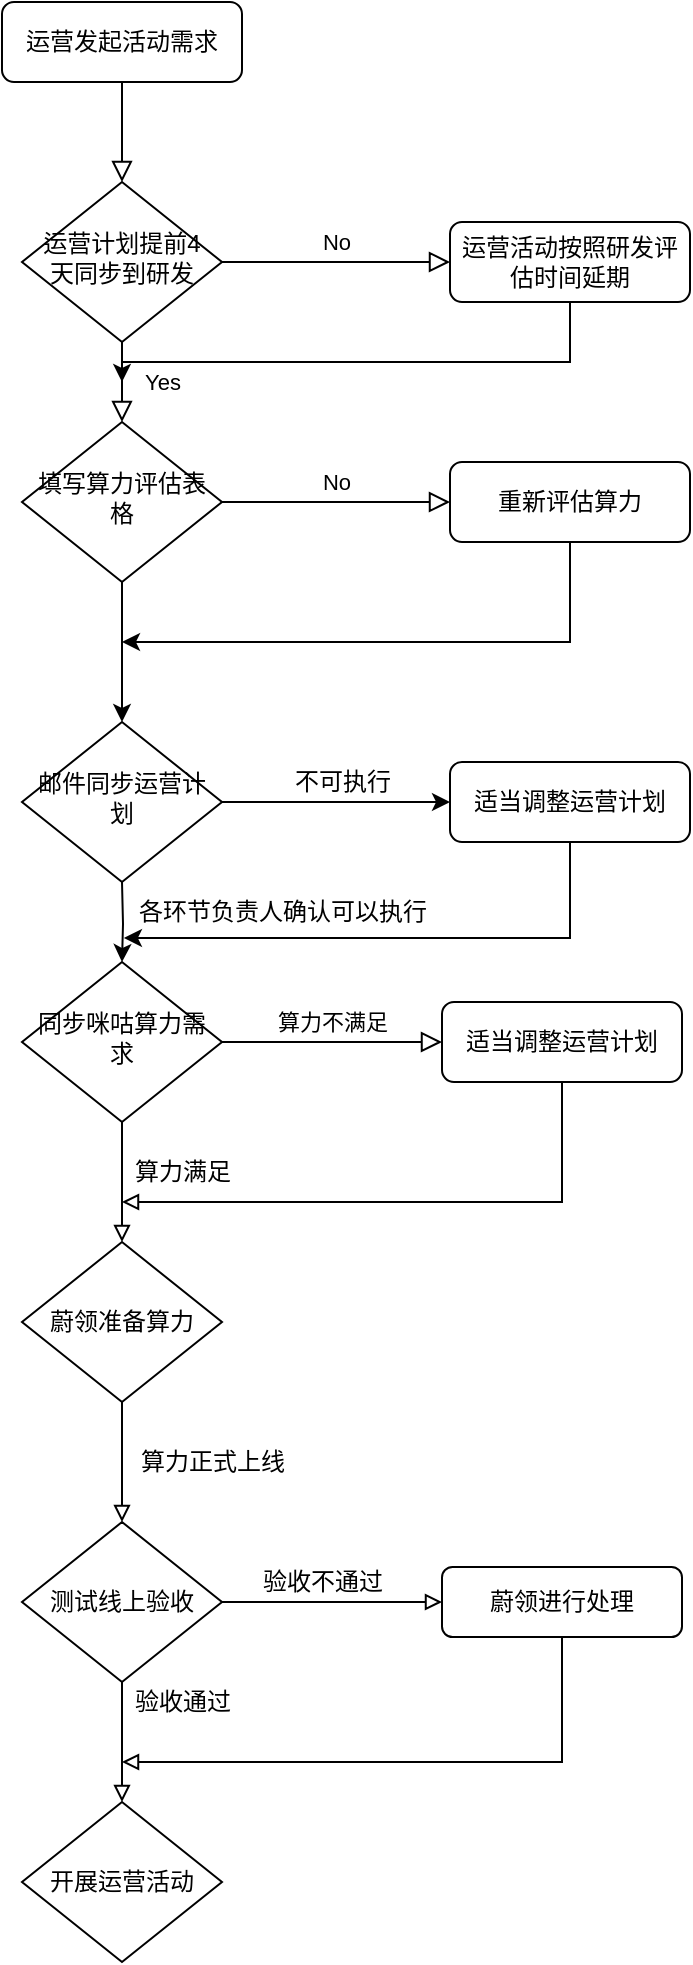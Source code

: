 <mxfile version="16.2.4" type="github">
  <diagram id="C5RBs43oDa-KdzZeNtuy" name="Page-1">
    <mxGraphModel dx="2066" dy="1060" grid="1" gridSize="10" guides="1" tooltips="1" connect="1" arrows="1" fold="1" page="1" pageScale="1" pageWidth="827" pageHeight="1169" math="0" shadow="0">
      <root>
        <mxCell id="WIyWlLk6GJQsqaUBKTNV-0" />
        <mxCell id="WIyWlLk6GJQsqaUBKTNV-1" parent="WIyWlLk6GJQsqaUBKTNV-0" />
        <mxCell id="WIyWlLk6GJQsqaUBKTNV-2" value="" style="rounded=0;html=1;jettySize=auto;orthogonalLoop=1;fontSize=11;endArrow=block;endFill=0;endSize=8;strokeWidth=1;shadow=0;labelBackgroundColor=none;edgeStyle=orthogonalEdgeStyle;" parent="WIyWlLk6GJQsqaUBKTNV-1" source="WIyWlLk6GJQsqaUBKTNV-3" target="WIyWlLk6GJQsqaUBKTNV-6" edge="1">
          <mxGeometry relative="1" as="geometry" />
        </mxCell>
        <mxCell id="WIyWlLk6GJQsqaUBKTNV-3" value="运营发起活动需求" style="rounded=1;whiteSpace=wrap;html=1;fontSize=12;glass=0;strokeWidth=1;shadow=0;" parent="WIyWlLk6GJQsqaUBKTNV-1" vertex="1">
          <mxGeometry x="190" y="120" width="120" height="40" as="geometry" />
        </mxCell>
        <mxCell id="WIyWlLk6GJQsqaUBKTNV-4" value="Yes" style="rounded=0;html=1;jettySize=auto;orthogonalLoop=1;fontSize=11;endArrow=block;endFill=0;endSize=8;strokeWidth=1;shadow=0;labelBackgroundColor=none;edgeStyle=orthogonalEdgeStyle;" parent="WIyWlLk6GJQsqaUBKTNV-1" source="WIyWlLk6GJQsqaUBKTNV-6" target="WIyWlLk6GJQsqaUBKTNV-10" edge="1">
          <mxGeometry y="20" relative="1" as="geometry">
            <mxPoint as="offset" />
          </mxGeometry>
        </mxCell>
        <mxCell id="WIyWlLk6GJQsqaUBKTNV-5" value="No" style="edgeStyle=orthogonalEdgeStyle;rounded=0;html=1;jettySize=auto;orthogonalLoop=1;fontSize=11;endArrow=block;endFill=0;endSize=8;strokeWidth=1;shadow=0;labelBackgroundColor=none;" parent="WIyWlLk6GJQsqaUBKTNV-1" source="WIyWlLk6GJQsqaUBKTNV-6" target="WIyWlLk6GJQsqaUBKTNV-7" edge="1">
          <mxGeometry y="10" relative="1" as="geometry">
            <mxPoint as="offset" />
          </mxGeometry>
        </mxCell>
        <mxCell id="WIyWlLk6GJQsqaUBKTNV-6" value="运营计划提前4天同步到研发" style="rhombus;whiteSpace=wrap;html=1;shadow=0;fontFamily=Helvetica;fontSize=12;align=center;strokeWidth=1;spacing=6;spacingTop=-4;" parent="WIyWlLk6GJQsqaUBKTNV-1" vertex="1">
          <mxGeometry x="200" y="210" width="100" height="80" as="geometry" />
        </mxCell>
        <mxCell id="4oLQsh_rCHBoYs9q9-V0-6" style="edgeStyle=orthogonalEdgeStyle;rounded=0;orthogonalLoop=1;jettySize=auto;html=1;" parent="WIyWlLk6GJQsqaUBKTNV-1" source="WIyWlLk6GJQsqaUBKTNV-7" edge="1">
          <mxGeometry relative="1" as="geometry">
            <mxPoint x="250" y="310" as="targetPoint" />
            <Array as="points">
              <mxPoint x="474" y="300" />
              <mxPoint x="250" y="300" />
            </Array>
          </mxGeometry>
        </mxCell>
        <mxCell id="WIyWlLk6GJQsqaUBKTNV-7" value="运营活动按照研发评估时间延期" style="rounded=1;whiteSpace=wrap;html=1;fontSize=12;glass=0;strokeWidth=1;shadow=0;" parent="WIyWlLk6GJQsqaUBKTNV-1" vertex="1">
          <mxGeometry x="414" y="230" width="120" height="40" as="geometry" />
        </mxCell>
        <mxCell id="WIyWlLk6GJQsqaUBKTNV-9" value="No" style="edgeStyle=orthogonalEdgeStyle;rounded=0;html=1;jettySize=auto;orthogonalLoop=1;fontSize=11;endArrow=block;endFill=0;endSize=8;strokeWidth=1;shadow=0;labelBackgroundColor=none;" parent="WIyWlLk6GJQsqaUBKTNV-1" source="WIyWlLk6GJQsqaUBKTNV-10" target="WIyWlLk6GJQsqaUBKTNV-12" edge="1">
          <mxGeometry y="10" relative="1" as="geometry">
            <mxPoint as="offset" />
          </mxGeometry>
        </mxCell>
        <mxCell id="9mnU_cNoXWVz4pyBpPGl-3" style="edgeStyle=orthogonalEdgeStyle;rounded=0;orthogonalLoop=1;jettySize=auto;html=1;entryX=0.5;entryY=0;entryDx=0;entryDy=0;" edge="1" parent="WIyWlLk6GJQsqaUBKTNV-1" source="WIyWlLk6GJQsqaUBKTNV-10">
          <mxGeometry relative="1" as="geometry">
            <mxPoint x="250" y="480" as="targetPoint" />
          </mxGeometry>
        </mxCell>
        <mxCell id="WIyWlLk6GJQsqaUBKTNV-10" value="填写算力评估表格" style="rhombus;whiteSpace=wrap;html=1;shadow=0;fontFamily=Helvetica;fontSize=12;align=center;strokeWidth=1;spacing=6;spacingTop=-4;" parent="WIyWlLk6GJQsqaUBKTNV-1" vertex="1">
          <mxGeometry x="200" y="330" width="100" height="80" as="geometry" />
        </mxCell>
        <mxCell id="4oLQsh_rCHBoYs9q9-V0-8" style="edgeStyle=orthogonalEdgeStyle;rounded=0;orthogonalLoop=1;jettySize=auto;html=1;" parent="WIyWlLk6GJQsqaUBKTNV-1" source="WIyWlLk6GJQsqaUBKTNV-12" edge="1">
          <mxGeometry relative="1" as="geometry">
            <mxPoint x="250" y="440" as="targetPoint" />
            <Array as="points">
              <mxPoint x="474" y="440" />
            </Array>
          </mxGeometry>
        </mxCell>
        <mxCell id="WIyWlLk6GJQsqaUBKTNV-12" value="重新评估算力" style="rounded=1;whiteSpace=wrap;html=1;fontSize=12;glass=0;strokeWidth=1;shadow=0;" parent="WIyWlLk6GJQsqaUBKTNV-1" vertex="1">
          <mxGeometry x="414" y="350" width="120" height="40" as="geometry" />
        </mxCell>
        <mxCell id="4oLQsh_rCHBoYs9q9-V0-10" value="" style="edgeStyle=orthogonalEdgeStyle;rounded=0;orthogonalLoop=1;jettySize=auto;html=1;entryX=0.5;entryY=0;entryDx=0;entryDy=0;endArrow=block;endFill=0;" parent="WIyWlLk6GJQsqaUBKTNV-1" source="4oLQsh_rCHBoYs9q9-V0-0" target="4oLQsh_rCHBoYs9q9-V0-9" edge="1">
          <mxGeometry relative="1" as="geometry" />
        </mxCell>
        <mxCell id="4oLQsh_rCHBoYs9q9-V0-0" value="同步咪咕算力需求" style="rhombus;whiteSpace=wrap;html=1;shadow=0;fontFamily=Helvetica;fontSize=12;align=center;strokeWidth=1;spacing=6;spacingTop=-4;" parent="WIyWlLk6GJQsqaUBKTNV-1" vertex="1">
          <mxGeometry x="200" y="600" width="100" height="80" as="geometry" />
        </mxCell>
        <mxCell id="4oLQsh_rCHBoYs9q9-V0-12" style="edgeStyle=orthogonalEdgeStyle;rounded=0;orthogonalLoop=1;jettySize=auto;html=1;endArrow=block;endFill=0;" parent="WIyWlLk6GJQsqaUBKTNV-1" source="4oLQsh_rCHBoYs9q9-V0-2" edge="1">
          <mxGeometry relative="1" as="geometry">
            <mxPoint x="250" y="720" as="targetPoint" />
            <Array as="points">
              <mxPoint x="470" y="720" />
            </Array>
          </mxGeometry>
        </mxCell>
        <mxCell id="4oLQsh_rCHBoYs9q9-V0-2" value="适当调整运营计划" style="rounded=1;whiteSpace=wrap;html=1;fontSize=12;glass=0;strokeWidth=1;shadow=0;" parent="WIyWlLk6GJQsqaUBKTNV-1" vertex="1">
          <mxGeometry x="410" y="620" width="120" height="40" as="geometry" />
        </mxCell>
        <mxCell id="4oLQsh_rCHBoYs9q9-V0-4" value="算力不满足" style="edgeStyle=orthogonalEdgeStyle;rounded=0;html=1;jettySize=auto;orthogonalLoop=1;fontSize=11;endArrow=block;endFill=0;endSize=8;strokeWidth=1;shadow=0;labelBackgroundColor=none;exitX=1;exitY=0.5;exitDx=0;exitDy=0;entryX=0;entryY=0.5;entryDx=0;entryDy=0;" parent="WIyWlLk6GJQsqaUBKTNV-1" source="4oLQsh_rCHBoYs9q9-V0-0" target="4oLQsh_rCHBoYs9q9-V0-2" edge="1">
          <mxGeometry y="10" relative="1" as="geometry">
            <mxPoint as="offset" />
            <mxPoint x="310" y="510" as="sourcePoint" />
            <mxPoint x="360" y="510" as="targetPoint" />
          </mxGeometry>
        </mxCell>
        <mxCell id="4oLQsh_rCHBoYs9q9-V0-14" style="edgeStyle=orthogonalEdgeStyle;rounded=0;orthogonalLoop=1;jettySize=auto;html=1;endArrow=block;endFill=0;" parent="WIyWlLk6GJQsqaUBKTNV-1" source="4oLQsh_rCHBoYs9q9-V0-9" target="4oLQsh_rCHBoYs9q9-V0-13" edge="1">
          <mxGeometry relative="1" as="geometry" />
        </mxCell>
        <mxCell id="4oLQsh_rCHBoYs9q9-V0-9" value="蔚领准备算力" style="rhombus;whiteSpace=wrap;html=1;" parent="WIyWlLk6GJQsqaUBKTNV-1" vertex="1">
          <mxGeometry x="200" y="740" width="100" height="80" as="geometry" />
        </mxCell>
        <mxCell id="4oLQsh_rCHBoYs9q9-V0-11" value="算力满足" style="text;html=1;align=center;verticalAlign=middle;resizable=0;points=[];autosize=1;strokeColor=none;fillColor=none;" parent="WIyWlLk6GJQsqaUBKTNV-1" vertex="1">
          <mxGeometry x="250" y="695" width="60" height="20" as="geometry" />
        </mxCell>
        <mxCell id="4oLQsh_rCHBoYs9q9-V0-17" style="edgeStyle=orthogonalEdgeStyle;rounded=0;orthogonalLoop=1;jettySize=auto;html=1;entryX=0.5;entryY=0;entryDx=0;entryDy=0;endArrow=block;endFill=0;" parent="WIyWlLk6GJQsqaUBKTNV-1" source="4oLQsh_rCHBoYs9q9-V0-13" target="4oLQsh_rCHBoYs9q9-V0-16" edge="1">
          <mxGeometry relative="1" as="geometry" />
        </mxCell>
        <mxCell id="4oLQsh_rCHBoYs9q9-V0-20" value="" style="edgeStyle=orthogonalEdgeStyle;rounded=0;orthogonalLoop=1;jettySize=auto;html=1;endArrow=block;endFill=0;" parent="WIyWlLk6GJQsqaUBKTNV-1" source="4oLQsh_rCHBoYs9q9-V0-13" target="4oLQsh_rCHBoYs9q9-V0-19" edge="1">
          <mxGeometry relative="1" as="geometry" />
        </mxCell>
        <mxCell id="4oLQsh_rCHBoYs9q9-V0-13" value="测试线上验收" style="rhombus;whiteSpace=wrap;html=1;" parent="WIyWlLk6GJQsqaUBKTNV-1" vertex="1">
          <mxGeometry x="200" y="880" width="100" height="80" as="geometry" />
        </mxCell>
        <mxCell id="4oLQsh_rCHBoYs9q9-V0-15" value="算力正式上线" style="text;html=1;align=center;verticalAlign=middle;resizable=0;points=[];autosize=1;strokeColor=none;fillColor=none;" parent="WIyWlLk6GJQsqaUBKTNV-1" vertex="1">
          <mxGeometry x="250" y="840" width="90" height="20" as="geometry" />
        </mxCell>
        <mxCell id="4oLQsh_rCHBoYs9q9-V0-16" value="开展运营活动" style="rhombus;whiteSpace=wrap;html=1;" parent="WIyWlLk6GJQsqaUBKTNV-1" vertex="1">
          <mxGeometry x="200" y="1020" width="100" height="80" as="geometry" />
        </mxCell>
        <mxCell id="4oLQsh_rCHBoYs9q9-V0-18" value="验收通过" style="text;html=1;align=center;verticalAlign=middle;resizable=0;points=[];autosize=1;strokeColor=none;fillColor=none;" parent="WIyWlLk6GJQsqaUBKTNV-1" vertex="1">
          <mxGeometry x="250" y="960" width="60" height="20" as="geometry" />
        </mxCell>
        <mxCell id="4oLQsh_rCHBoYs9q9-V0-22" style="edgeStyle=orthogonalEdgeStyle;rounded=0;orthogonalLoop=1;jettySize=auto;html=1;endArrow=block;endFill=0;" parent="WIyWlLk6GJQsqaUBKTNV-1" source="4oLQsh_rCHBoYs9q9-V0-19" edge="1">
          <mxGeometry relative="1" as="geometry">
            <mxPoint x="250" y="1000" as="targetPoint" />
            <Array as="points">
              <mxPoint x="470" y="1000" />
            </Array>
          </mxGeometry>
        </mxCell>
        <mxCell id="4oLQsh_rCHBoYs9q9-V0-19" value="蔚领进行处理" style="whiteSpace=wrap;html=1;perimeterSpacing=0;rounded=1;" parent="WIyWlLk6GJQsqaUBKTNV-1" vertex="1">
          <mxGeometry x="410" y="902.5" width="120" height="35" as="geometry" />
        </mxCell>
        <mxCell id="4oLQsh_rCHBoYs9q9-V0-23" value="验收不通过" style="text;html=1;align=center;verticalAlign=middle;resizable=0;points=[];autosize=1;strokeColor=none;fillColor=none;" parent="WIyWlLk6GJQsqaUBKTNV-1" vertex="1">
          <mxGeometry x="310" y="900" width="80" height="20" as="geometry" />
        </mxCell>
        <mxCell id="9mnU_cNoXWVz4pyBpPGl-1" style="edgeStyle=orthogonalEdgeStyle;rounded=0;orthogonalLoop=1;jettySize=auto;html=1;entryX=0.5;entryY=0;entryDx=0;entryDy=0;" edge="1" parent="WIyWlLk6GJQsqaUBKTNV-1" target="4oLQsh_rCHBoYs9q9-V0-0">
          <mxGeometry relative="1" as="geometry">
            <mxPoint x="250" y="560" as="sourcePoint" />
          </mxGeometry>
        </mxCell>
        <mxCell id="9mnU_cNoXWVz4pyBpPGl-8" style="edgeStyle=orthogonalEdgeStyle;rounded=0;orthogonalLoop=1;jettySize=auto;html=1;entryX=0;entryY=0.5;entryDx=0;entryDy=0;" edge="1" parent="WIyWlLk6GJQsqaUBKTNV-1" source="9mnU_cNoXWVz4pyBpPGl-5" target="9mnU_cNoXWVz4pyBpPGl-7">
          <mxGeometry relative="1" as="geometry" />
        </mxCell>
        <mxCell id="9mnU_cNoXWVz4pyBpPGl-5" value="邮件同步运营计划" style="rhombus;whiteSpace=wrap;html=1;shadow=0;fontFamily=Helvetica;fontSize=12;align=center;strokeWidth=1;spacing=6;spacingTop=-4;" vertex="1" parent="WIyWlLk6GJQsqaUBKTNV-1">
          <mxGeometry x="200" y="480" width="100" height="80" as="geometry" />
        </mxCell>
        <mxCell id="9mnU_cNoXWVz4pyBpPGl-6" value="各环节负责人确认可以执行" style="text;html=1;align=center;verticalAlign=middle;resizable=0;points=[];autosize=1;strokeColor=none;fillColor=none;" vertex="1" parent="WIyWlLk6GJQsqaUBKTNV-1">
          <mxGeometry x="250" y="565" width="160" height="20" as="geometry" />
        </mxCell>
        <mxCell id="9mnU_cNoXWVz4pyBpPGl-10" style="edgeStyle=orthogonalEdgeStyle;rounded=0;orthogonalLoop=1;jettySize=auto;html=1;entryX=0.006;entryY=1.15;entryDx=0;entryDy=0;entryPerimeter=0;" edge="1" parent="WIyWlLk6GJQsqaUBKTNV-1" source="9mnU_cNoXWVz4pyBpPGl-7" target="9mnU_cNoXWVz4pyBpPGl-6">
          <mxGeometry relative="1" as="geometry">
            <Array as="points">
              <mxPoint x="474" y="588" />
            </Array>
          </mxGeometry>
        </mxCell>
        <mxCell id="9mnU_cNoXWVz4pyBpPGl-7" value="适当调整运营计划" style="rounded=1;whiteSpace=wrap;html=1;fontSize=12;glass=0;strokeWidth=1;shadow=0;" vertex="1" parent="WIyWlLk6GJQsqaUBKTNV-1">
          <mxGeometry x="414" y="500" width="120" height="40" as="geometry" />
        </mxCell>
        <mxCell id="9mnU_cNoXWVz4pyBpPGl-9" value="不可执行" style="text;html=1;align=center;verticalAlign=middle;resizable=0;points=[];autosize=1;strokeColor=none;fillColor=none;" vertex="1" parent="WIyWlLk6GJQsqaUBKTNV-1">
          <mxGeometry x="330" y="500" width="60" height="20" as="geometry" />
        </mxCell>
      </root>
    </mxGraphModel>
  </diagram>
</mxfile>
